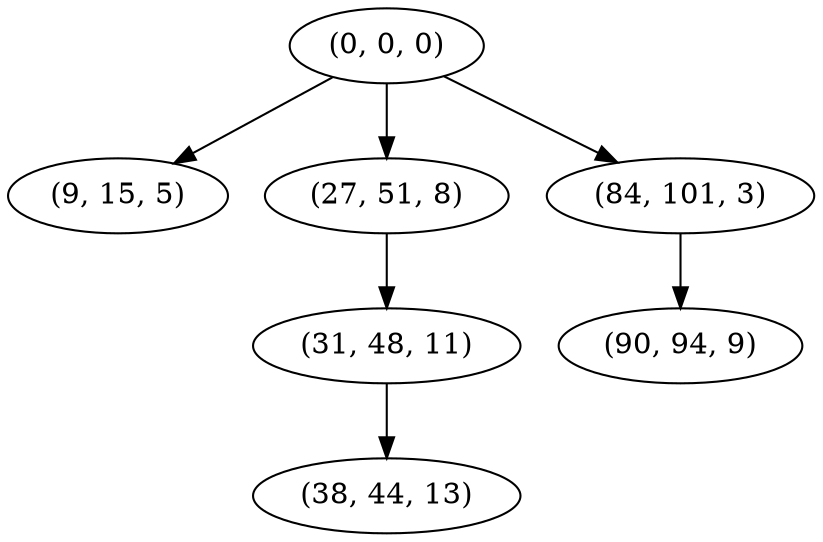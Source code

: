 digraph tree {
    "(0, 0, 0)";
    "(9, 15, 5)";
    "(27, 51, 8)";
    "(31, 48, 11)";
    "(38, 44, 13)";
    "(84, 101, 3)";
    "(90, 94, 9)";
    "(0, 0, 0)" -> "(9, 15, 5)";
    "(0, 0, 0)" -> "(27, 51, 8)";
    "(0, 0, 0)" -> "(84, 101, 3)";
    "(27, 51, 8)" -> "(31, 48, 11)";
    "(31, 48, 11)" -> "(38, 44, 13)";
    "(84, 101, 3)" -> "(90, 94, 9)";
}

